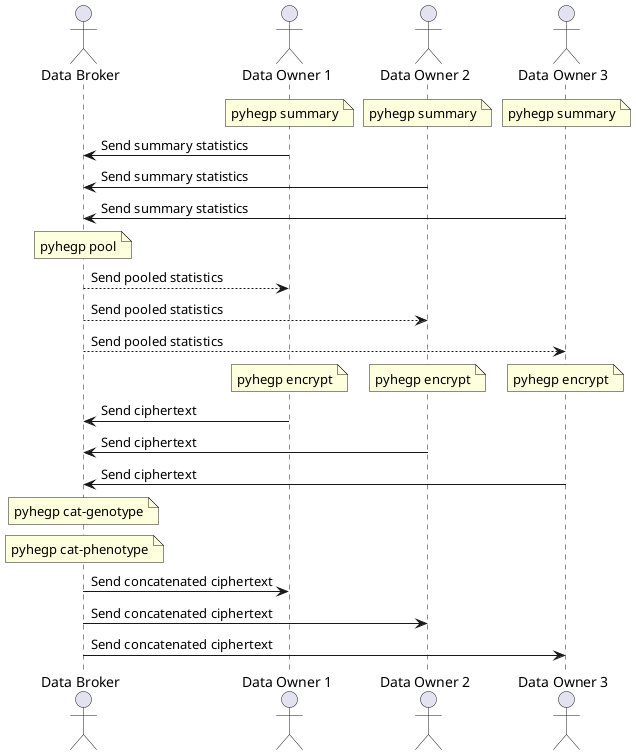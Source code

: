 @startuml
actor "Data Broker" as broker
actor "Data Owner 1" as owner1
actor "Data Owner 2" as owner2
actor "Data Owner 3" as owner3
note over owner1: pyhegp summary
/ note over owner2: pyhegp summary
/ note over owner3: pyhegp summary
owner1 -> broker: Send summary statistics
owner2 -> broker: Send summary statistics
owner3 -> broker: Send summary statistics
note over broker: pyhegp pool
broker --> owner1: Send pooled statistics
broker --> owner2: Send pooled statistics
broker --> owner3: Send pooled statistics
note over owner1: pyhegp encrypt
/ note over owner2: pyhegp encrypt
/ note over owner3: pyhegp encrypt
owner1 -> broker: Send ciphertext
owner2 -> broker: Send ciphertext
owner3 -> broker: Send ciphertext
note over broker: pyhegp cat-genotype
note over broker: pyhegp cat-phenotype
broker -> owner1: Send concatenated ciphertext
broker -> owner2: Send concatenated ciphertext
broker -> owner3: Send concatenated ciphertext
@enduml